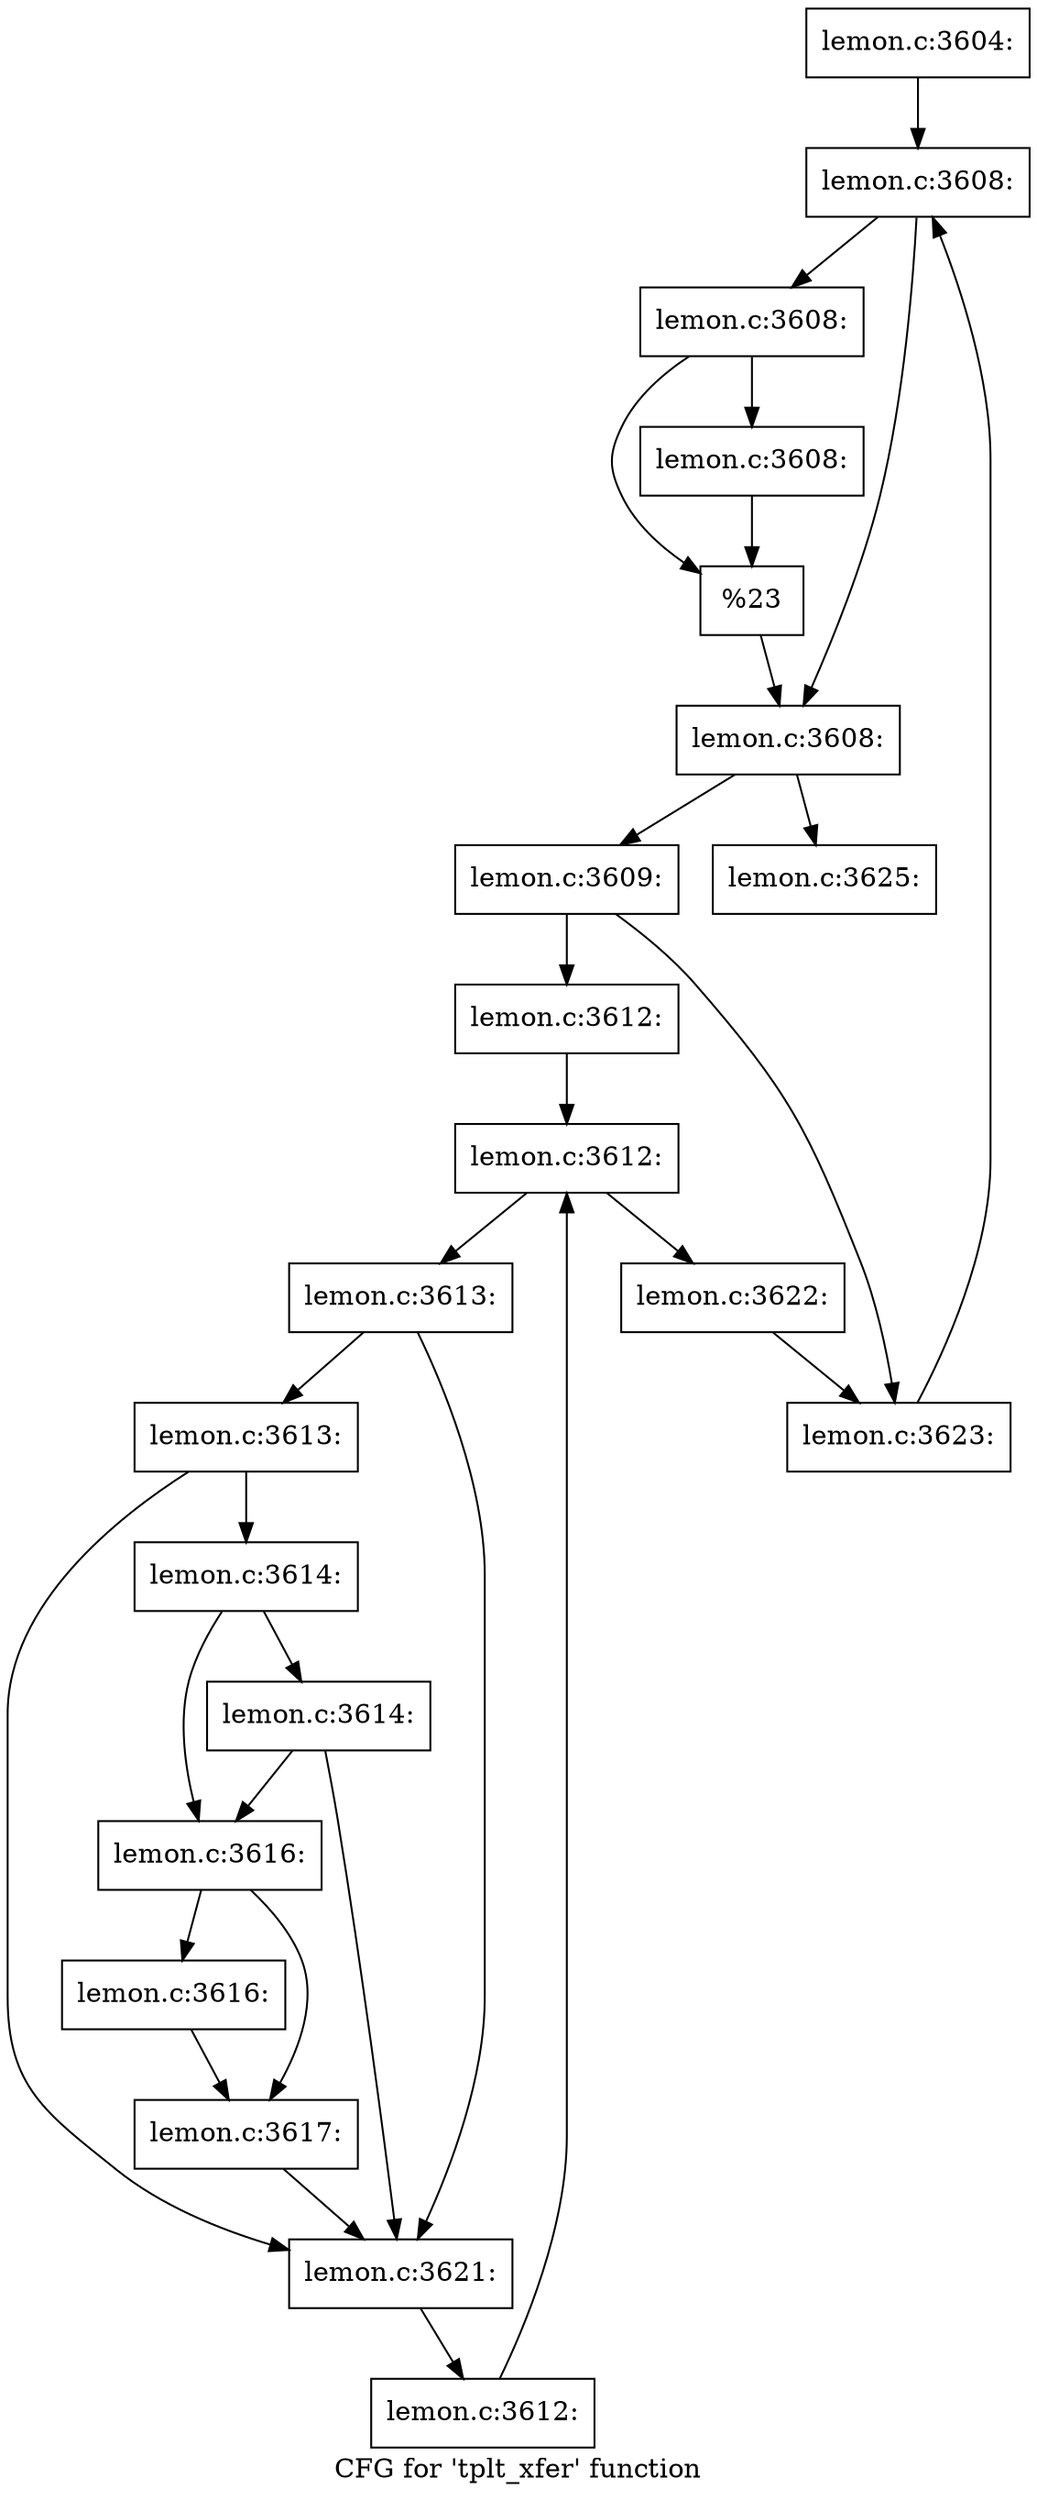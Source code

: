 digraph "CFG for 'tplt_xfer' function" {
	label="CFG for 'tplt_xfer' function";

	Node0x5625654a8fe0 [shape=record,label="{lemon.c:3604:}"];
	Node0x5625654a8fe0 -> Node0x5625654b44f0;
	Node0x5625654b44f0 [shape=record,label="{lemon.c:3608:}"];
	Node0x5625654b44f0 -> Node0x5625654b4720;
	Node0x5625654b44f0 -> Node0x5625654b46d0;
	Node0x5625654b4720 [shape=record,label="{lemon.c:3608:}"];
	Node0x5625654b4720 -> Node0x5625654b5340;
	Node0x5625654b4720 -> Node0x5625654b5390;
	Node0x5625654b5390 [shape=record,label="{lemon.c:3608:}"];
	Node0x5625654b5390 -> Node0x5625654b5340;
	Node0x5625654b5340 [shape=record,label="{%23}"];
	Node0x5625654b5340 -> Node0x5625654b46d0;
	Node0x5625654b46d0 [shape=record,label="{lemon.c:3608:}"];
	Node0x5625654b46d0 -> Node0x5625654b5990;
	Node0x5625654b46d0 -> Node0x5625654b4650;
	Node0x5625654b5990 [shape=record,label="{lemon.c:3609:}"];
	Node0x5625654b5990 -> Node0x5625654b5ea0;
	Node0x5625654b5990 -> Node0x5625654b5ef0;
	Node0x5625654b5ea0 [shape=record,label="{lemon.c:3612:}"];
	Node0x5625654b5ea0 -> Node0x5625654b6300;
	Node0x5625654b6300 [shape=record,label="{lemon.c:3612:}"];
	Node0x5625654b6300 -> Node0x5625654b6440;
	Node0x5625654b6300 -> Node0x5625654b6150;
	Node0x5625654b6440 [shape=record,label="{lemon.c:3613:}"];
	Node0x5625654b6440 -> Node0x5625654b6a00;
	Node0x5625654b6440 -> Node0x5625654b6930;
	Node0x5625654b6a00 [shape=record,label="{lemon.c:3613:}"];
	Node0x5625654b6a00 -> Node0x5625654b6980;
	Node0x5625654b6a00 -> Node0x5625654b6930;
	Node0x5625654b6980 [shape=record,label="{lemon.c:3614:}"];
	Node0x5625654b6980 -> Node0x5625654b68e0;
	Node0x5625654b6980 -> Node0x5625654b76a0;
	Node0x5625654b76a0 [shape=record,label="{lemon.c:3614:}"];
	Node0x5625654b76a0 -> Node0x5625654b6930;
	Node0x5625654b76a0 -> Node0x5625654b68e0;
	Node0x5625654b68e0 [shape=record,label="{lemon.c:3616:}"];
	Node0x5625654b68e0 -> Node0x5625654b83f0;
	Node0x5625654b68e0 -> Node0x5625654b8440;
	Node0x5625654b83f0 [shape=record,label="{lemon.c:3616:}"];
	Node0x5625654b83f0 -> Node0x5625654b8440;
	Node0x5625654b8440 [shape=record,label="{lemon.c:3617:}"];
	Node0x5625654b8440 -> Node0x5625654b6930;
	Node0x5625654b6930 [shape=record,label="{lemon.c:3621:}"];
	Node0x5625654b6930 -> Node0x5625654b63b0;
	Node0x5625654b63b0 [shape=record,label="{lemon.c:3612:}"];
	Node0x5625654b63b0 -> Node0x5625654b6300;
	Node0x5625654b6150 [shape=record,label="{lemon.c:3622:}"];
	Node0x5625654b6150 -> Node0x5625654b5ef0;
	Node0x5625654b5ef0 [shape=record,label="{lemon.c:3623:}"];
	Node0x5625654b5ef0 -> Node0x5625654b44f0;
	Node0x5625654b4650 [shape=record,label="{lemon.c:3625:}"];
}
